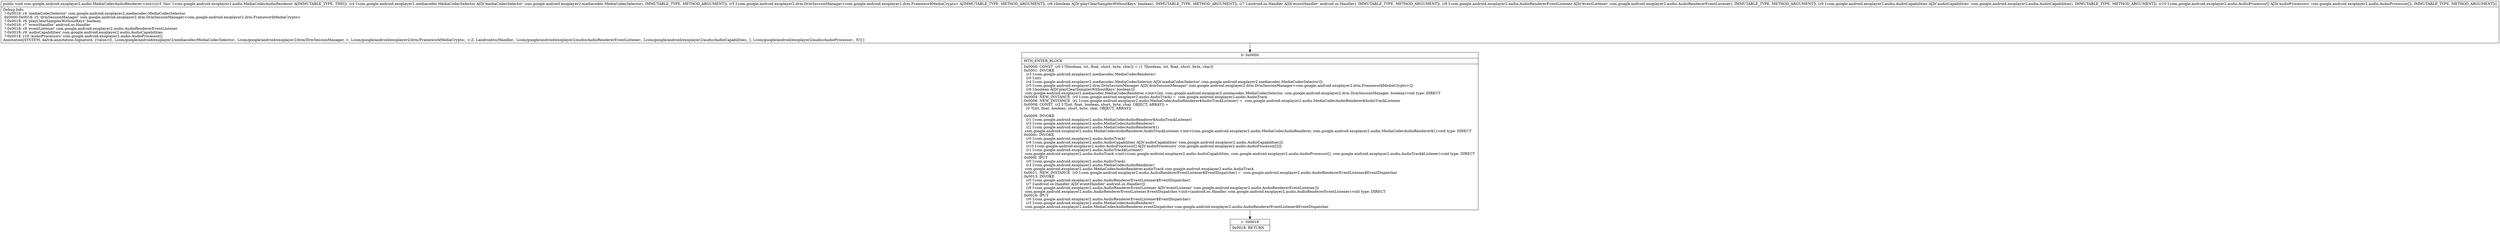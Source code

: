 digraph "CFG forcom.google.android.exoplayer2.audio.MediaCodecAudioRenderer.\<init\>(Lcom\/google\/android\/exoplayer2\/mediacodec\/MediaCodecSelector;Lcom\/google\/android\/exoplayer2\/drm\/DrmSessionManager;ZLandroid\/os\/Handler;Lcom\/google\/android\/exoplayer2\/audio\/AudioRendererEventListener;Lcom\/google\/android\/exoplayer2\/audio\/AudioCapabilities;[Lcom\/google\/android\/exoplayer2\/audio\/AudioProcessor;)V" {
Node_0 [shape=record,label="{0\:\ 0x0000|MTH_ENTER_BLOCK\l|0x0000: CONST  (r0 I:?[boolean, int, float, short, byte, char]) = (1 ?[boolean, int, float, short, byte, char]) \l0x0001: INVOKE  \l  (r3 I:com.google.android.exoplayer2.mediacodec.MediaCodecRenderer)\l  (r0 I:int)\l  (r4 I:com.google.android.exoplayer2.mediacodec.MediaCodecSelector A[D('mediaCodecSelector' com.google.android.exoplayer2.mediacodec.MediaCodecSelector)])\l  (r5 I:com.google.android.exoplayer2.drm.DrmSessionManager A[D('drmSessionManager' com.google.android.exoplayer2.drm.DrmSessionManager\<com.google.android.exoplayer2.drm.FrameworkMediaCrypto\>)])\l  (r6 I:boolean A[D('playClearSamplesWithoutKeys' boolean)])\l com.google.android.exoplayer2.mediacodec.MediaCodecRenderer.\<init\>(int, com.google.android.exoplayer2.mediacodec.MediaCodecSelector, com.google.android.exoplayer2.drm.DrmSessionManager, boolean):void type: DIRECT \l0x0004: NEW_INSTANCE  (r0 I:com.google.android.exoplayer2.audio.AudioTrack) =  com.google.android.exoplayer2.audio.AudioTrack \l0x0006: NEW_INSTANCE  (r1 I:com.google.android.exoplayer2.audio.MediaCodecAudioRenderer$AudioTrackListener) =  com.google.android.exoplayer2.audio.MediaCodecAudioRenderer$AudioTrackListener \l0x0008: CONST  (r2 I:?[int, float, boolean, short, byte, char, OBJECT, ARRAY]) = \l  (0 ?[int, float, boolean, short, byte, char, OBJECT, ARRAY])\l \l0x0009: INVOKE  \l  (r1 I:com.google.android.exoplayer2.audio.MediaCodecAudioRenderer$AudioTrackListener)\l  (r3 I:com.google.android.exoplayer2.audio.MediaCodecAudioRenderer)\l  (r2 I:com.google.android.exoplayer2.audio.MediaCodecAudioRenderer$1)\l com.google.android.exoplayer2.audio.MediaCodecAudioRenderer.AudioTrackListener.\<init\>(com.google.android.exoplayer2.audio.MediaCodecAudioRenderer, com.google.android.exoplayer2.audio.MediaCodecAudioRenderer$1):void type: DIRECT \l0x000c: INVOKE  \l  (r0 I:com.google.android.exoplayer2.audio.AudioTrack)\l  (r9 I:com.google.android.exoplayer2.audio.AudioCapabilities A[D('audioCapabilities' com.google.android.exoplayer2.audio.AudioCapabilities)])\l  (r10 I:com.google.android.exoplayer2.audio.AudioProcessor[] A[D('audioProcessors' com.google.android.exoplayer2.audio.AudioProcessor[])])\l  (r1 I:com.google.android.exoplayer2.audio.AudioTrack$Listener)\l com.google.android.exoplayer2.audio.AudioTrack.\<init\>(com.google.android.exoplayer2.audio.AudioCapabilities, com.google.android.exoplayer2.audio.AudioProcessor[], com.google.android.exoplayer2.audio.AudioTrack$Listener):void type: DIRECT \l0x000f: IPUT  \l  (r0 I:com.google.android.exoplayer2.audio.AudioTrack)\l  (r3 I:com.google.android.exoplayer2.audio.MediaCodecAudioRenderer)\l com.google.android.exoplayer2.audio.MediaCodecAudioRenderer.audioTrack com.google.android.exoplayer2.audio.AudioTrack \l0x0011: NEW_INSTANCE  (r0 I:com.google.android.exoplayer2.audio.AudioRendererEventListener$EventDispatcher) =  com.google.android.exoplayer2.audio.AudioRendererEventListener$EventDispatcher \l0x0013: INVOKE  \l  (r0 I:com.google.android.exoplayer2.audio.AudioRendererEventListener$EventDispatcher)\l  (r7 I:android.os.Handler A[D('eventHandler' android.os.Handler)])\l  (r8 I:com.google.android.exoplayer2.audio.AudioRendererEventListener A[D('eventListener' com.google.android.exoplayer2.audio.AudioRendererEventListener)])\l com.google.android.exoplayer2.audio.AudioRendererEventListener.EventDispatcher.\<init\>(android.os.Handler, com.google.android.exoplayer2.audio.AudioRendererEventListener):void type: DIRECT \l0x0016: IPUT  \l  (r0 I:com.google.android.exoplayer2.audio.AudioRendererEventListener$EventDispatcher)\l  (r3 I:com.google.android.exoplayer2.audio.MediaCodecAudioRenderer)\l com.google.android.exoplayer2.audio.MediaCodecAudioRenderer.eventDispatcher com.google.android.exoplayer2.audio.AudioRendererEventListener$EventDispatcher \l}"];
Node_1 [shape=record,label="{1\:\ 0x0018|0x0018: RETURN   \l}"];
MethodNode[shape=record,label="{public void com.google.android.exoplayer2.audio.MediaCodecAudioRenderer.\<init\>((r3 'this' I:com.google.android.exoplayer2.audio.MediaCodecAudioRenderer A[IMMUTABLE_TYPE, THIS]), (r4 I:com.google.android.exoplayer2.mediacodec.MediaCodecSelector A[D('mediaCodecSelector' com.google.android.exoplayer2.mediacodec.MediaCodecSelector), IMMUTABLE_TYPE, METHOD_ARGUMENT]), (r5 I:com.google.android.exoplayer2.drm.DrmSessionManager\<com.google.android.exoplayer2.drm.FrameworkMediaCrypto\> A[IMMUTABLE_TYPE, METHOD_ARGUMENT]), (r6 I:boolean A[D('playClearSamplesWithoutKeys' boolean), IMMUTABLE_TYPE, METHOD_ARGUMENT]), (r7 I:android.os.Handler A[D('eventHandler' android.os.Handler), IMMUTABLE_TYPE, METHOD_ARGUMENT]), (r8 I:com.google.android.exoplayer2.audio.AudioRendererEventListener A[D('eventListener' com.google.android.exoplayer2.audio.AudioRendererEventListener), IMMUTABLE_TYPE, METHOD_ARGUMENT]), (r9 I:com.google.android.exoplayer2.audio.AudioCapabilities A[D('audioCapabilities' com.google.android.exoplayer2.audio.AudioCapabilities), IMMUTABLE_TYPE, METHOD_ARGUMENT]), (r10 I:com.google.android.exoplayer2.audio.AudioProcessor[] A[D('audioProcessors' com.google.android.exoplayer2.audio.AudioProcessor[]), IMMUTABLE_TYPE, METHOD_ARGUMENT]))  | Debug Info:\l  ?\-0x0018: r4 'mediaCodecSelector' com.google.android.exoplayer2.mediacodec.MediaCodecSelector\l  0x0000\-0x0018: r5 'drmSessionManager' com.google.android.exoplayer2.drm.DrmSessionManager\<com.google.android.exoplayer2.drm.FrameworkMediaCrypto\>\l  ?\-0x0018: r6 'playClearSamplesWithoutKeys' boolean\l  ?\-0x0018: r7 'eventHandler' android.os.Handler\l  ?\-0x0018: r8 'eventListener' com.google.android.exoplayer2.audio.AudioRendererEventListener\l  ?\-0x0018: r9 'audioCapabilities' com.google.android.exoplayer2.audio.AudioCapabilities\l  ?\-0x0018: r10 'audioProcessors' com.google.android.exoplayer2.audio.AudioProcessor[]\lAnnotation[SYSTEM, dalvik.annotation.Signature, \{value=[(, Lcom\/google\/android\/exoplayer2\/mediacodec\/MediaCodecSelector;, Lcom\/google\/android\/exoplayer2\/drm\/DrmSessionManager, \<, Lcom\/google\/android\/exoplayer2\/drm\/FrameworkMediaCrypto;, \>;Z, Landroid\/os\/Handler;, Lcom\/google\/android\/exoplayer2\/audio\/AudioRendererEventListener;, Lcom\/google\/android\/exoplayer2\/audio\/AudioCapabilities;, [, Lcom\/google\/android\/exoplayer2\/audio\/AudioProcessor;, )V]\}]\l}"];
MethodNode -> Node_0;
Node_0 -> Node_1;
}

